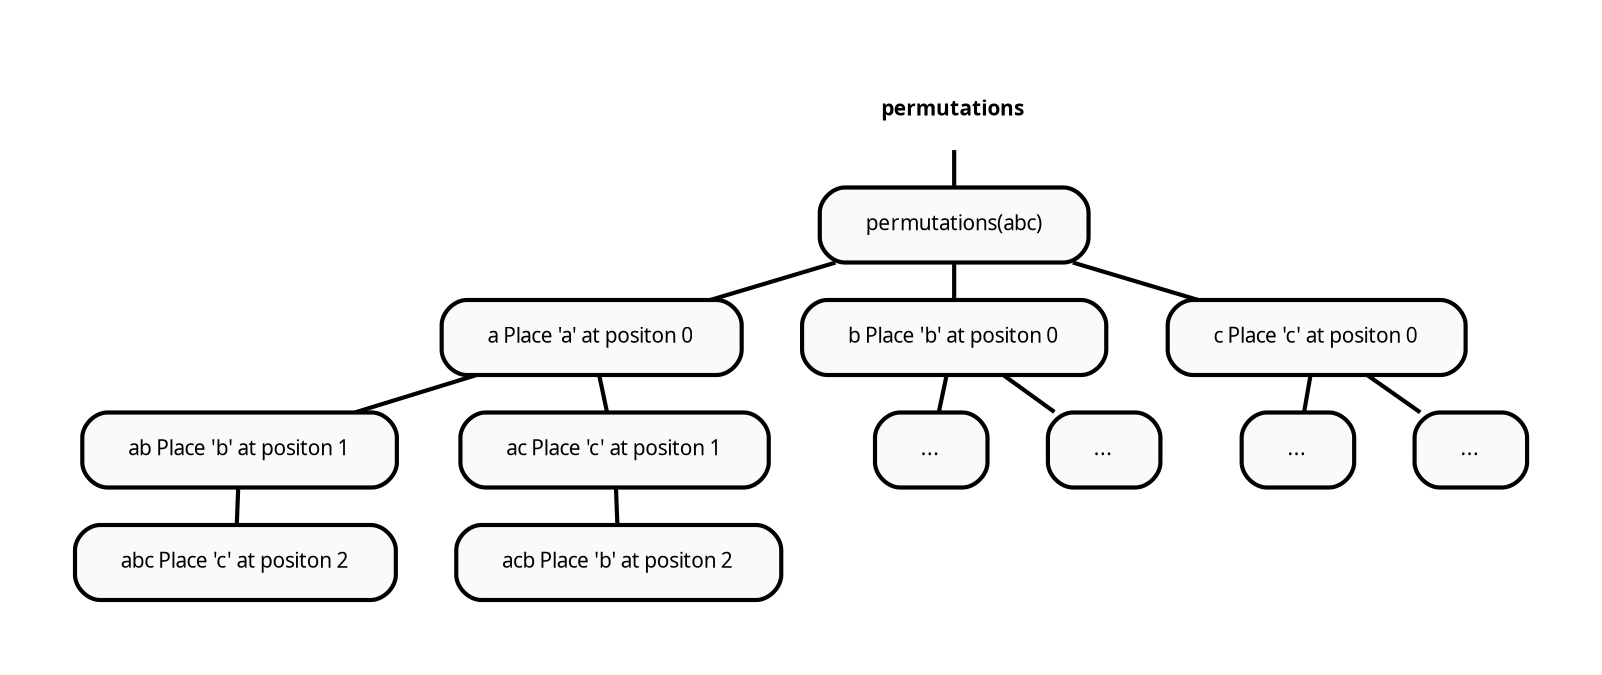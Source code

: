digraph  {
	fontname="Fira Mono";fontsize="14";nodesep="0.4";pad="0.5";ranksep="0.25 equally";

	node[fillcolor="#fafafa",fontname="Fira Mono",fontsize="10",margin="0.3,0.1",penwidth="2.0",shape="box",style="rounded,filled"]


	n1[label=<<b>permutations</b>>,shape="plaintext",style=""];
	n2[label="permutations(abc)"];
	n3[label="a Place 'a' at positon 0"];
	n4[label="ab Place 'b' at positon 1"];
	n5[label="abc Place 'c' at positon 2"];
	n6[label="ac Place 'c' at positon 1"];
	n7[label="acb Place 'b' at positon 2"];
	n8[label="b Place 'b' at positon 0"];
	n9[label="..."];
	n10[label="..."];
	n11[label="c Place 'c' at positon 0"];
	n12[label="..."];
	n13[label="..."];
	n11->n12[arrowhead="none",penwidth="2.0"];
	n11->n13[arrowhead="none",penwidth="2.0"];
	n8->n9[arrowhead="none",penwidth="2.0"];
	n8->n10[arrowhead="none",penwidth="2.0"];
	n6->n7[arrowhead="none",penwidth="2.0"];
	n4->n5[arrowhead="none",penwidth="2.0"];
	n3->n4[arrowhead="none",penwidth="2.0"];
	n3->n6[arrowhead="none",penwidth="2.0"];
	n2->n3[arrowhead="none",penwidth="2.0"];
	n2->n8[arrowhead="none",penwidth="2.0"];
	n2->n11[arrowhead="none",penwidth="2.0"];
	n1->n2[arrowhead="none",penwidth="2.0"];
}
